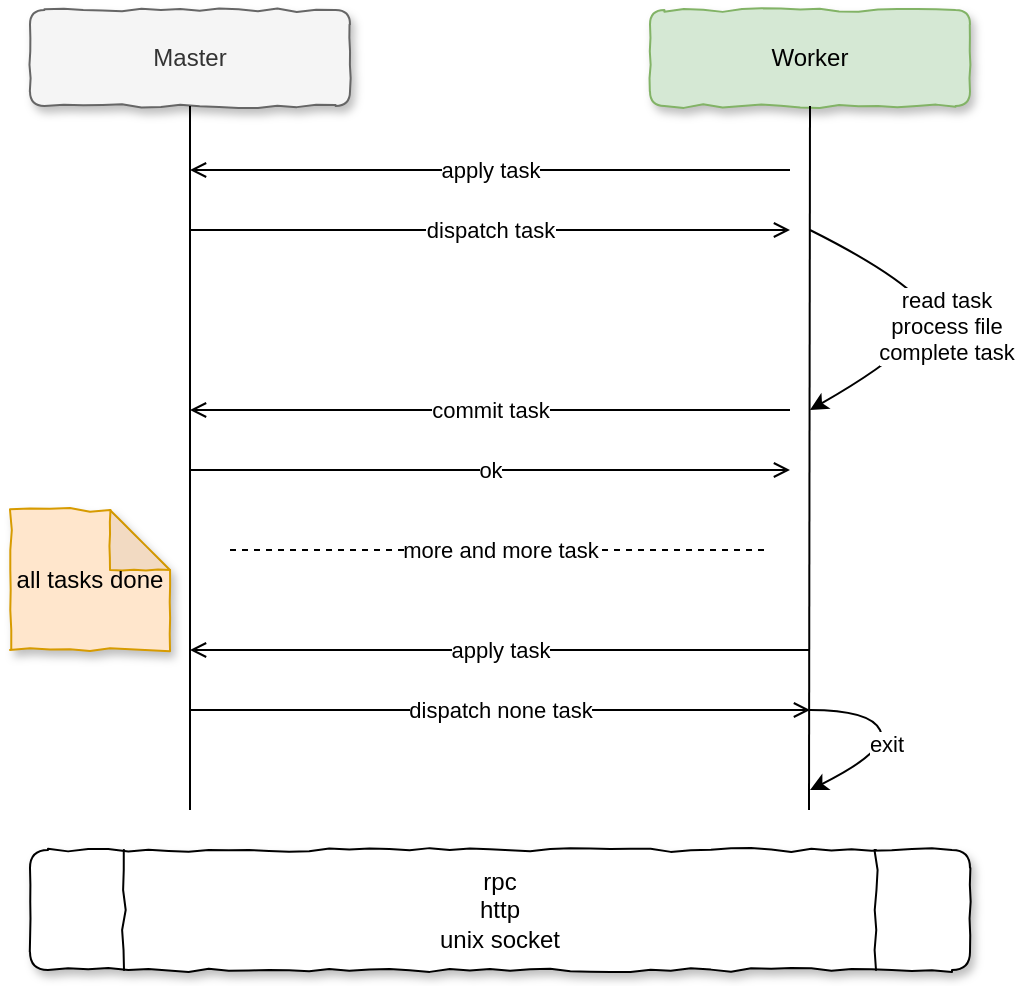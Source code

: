 <mxfile version="12.8.1" type="github"><diagram id="L2mmeiYhGpjPIgHk5sBL" name="第 1 页"><mxGraphModel dx="946" dy="591" grid="1" gridSize="10" guides="1" tooltips="1" connect="1" arrows="1" fold="1" page="1" pageScale="1" pageWidth="827" pageHeight="1169" math="0" shadow="0"><root><mxCell id="0"/><mxCell id="1" parent="0"/><mxCell id="6JlVYC3HcFH57QpwNrI0-1" value="Master" style="rounded=1;whiteSpace=wrap;html=1;strokeColor=#666666;shadow=1;comic=1;fillColor=#f5f5f5;fontColor=#333333;" vertex="1" parent="1"><mxGeometry x="120" y="70" width="160" height="48" as="geometry"/></mxCell><mxCell id="6JlVYC3HcFH57QpwNrI0-2" value="Worker" style="rounded=1;whiteSpace=wrap;html=1;strokeColor=#82b366;shadow=1;comic=1;fillColor=#d5e8d4;" vertex="1" parent="1"><mxGeometry x="430" y="70" width="160" height="48" as="geometry"/></mxCell><mxCell id="6JlVYC3HcFH57QpwNrI0-4" value="" style="endArrow=none;html=1;" edge="1" parent="1"><mxGeometry width="50" height="50" relative="1" as="geometry"><mxPoint x="200" y="470" as="sourcePoint"/><mxPoint x="200" y="118" as="targetPoint"/></mxGeometry></mxCell><mxCell id="6JlVYC3HcFH57QpwNrI0-5" value="" style="endArrow=none;html=1;entryX=0.5;entryY=1;entryDx=0;entryDy=0;" edge="1" parent="1" target="6JlVYC3HcFH57QpwNrI0-2"><mxGeometry width="50" height="50" relative="1" as="geometry"><mxPoint x="509.5" y="470" as="sourcePoint"/><mxPoint x="510" y="118" as="targetPoint"/></mxGeometry></mxCell><mxCell id="6JlVYC3HcFH57QpwNrI0-8" value="apply task" style="endArrow=open;html=1;endFill=0;" edge="1" parent="1"><mxGeometry width="50" height="50" relative="1" as="geometry"><mxPoint x="500" y="150" as="sourcePoint"/><mxPoint x="200" y="150" as="targetPoint"/></mxGeometry></mxCell><mxCell id="6JlVYC3HcFH57QpwNrI0-9" value="dispatch task" style="endArrow=open;html=1;endFill=0;" edge="1" parent="1"><mxGeometry width="50" height="50" relative="1" as="geometry"><mxPoint x="200" y="180" as="sourcePoint"/><mxPoint x="500" y="180" as="targetPoint"/></mxGeometry></mxCell><mxCell id="6JlVYC3HcFH57QpwNrI0-11" value="read task&lt;br&gt;process file&lt;br&gt;complete task" style="curved=1;endArrow=classic;html=1;" edge="1" parent="1"><mxGeometry width="50" height="50" relative="1" as="geometry"><mxPoint x="510" y="180" as="sourcePoint"/><mxPoint x="510" y="270" as="targetPoint"/><Array as="points"><mxPoint x="550" y="200"/><mxPoint x="580" y="230"/></Array></mxGeometry></mxCell><mxCell id="6JlVYC3HcFH57QpwNrI0-12" value="commit task" style="endArrow=open;html=1;endFill=0;" edge="1" parent="1"><mxGeometry width="50" height="50" relative="1" as="geometry"><mxPoint x="500" y="270" as="sourcePoint"/><mxPoint x="200" y="270" as="targetPoint"/></mxGeometry></mxCell><mxCell id="6JlVYC3HcFH57QpwNrI0-14" value="ok" style="endArrow=open;html=1;endFill=0;" edge="1" parent="1"><mxGeometry width="50" height="50" relative="1" as="geometry"><mxPoint x="200" y="300" as="sourcePoint"/><mxPoint x="500" y="300" as="targetPoint"/></mxGeometry></mxCell><mxCell id="6JlVYC3HcFH57QpwNrI0-15" value="more and more task" style="endArrow=none;dashed=1;html=1;" edge="1" parent="1"><mxGeometry width="50" height="50" relative="1" as="geometry"><mxPoint x="220" y="340" as="sourcePoint"/><mxPoint x="490" y="340" as="targetPoint"/></mxGeometry></mxCell><mxCell id="6JlVYC3HcFH57QpwNrI0-16" value="apply task" style="endArrow=open;html=1;endFill=0;exitX=0;exitY=0;exitDx=0;exitDy=30;exitPerimeter=0;" edge="1" parent="1"><mxGeometry width="50" height="50" relative="1" as="geometry"><mxPoint x="510" y="390" as="sourcePoint"/><mxPoint x="200" y="390" as="targetPoint"/></mxGeometry></mxCell><mxCell id="6JlVYC3HcFH57QpwNrI0-17" value="dispatch none task" style="endArrow=open;html=1;endFill=0;entryX=0;entryY=0;entryDx=0;entryDy=60;entryPerimeter=0;" edge="1" parent="1"><mxGeometry width="50" height="50" relative="1" as="geometry"><mxPoint x="200" y="420" as="sourcePoint"/><mxPoint x="510" y="420" as="targetPoint"/></mxGeometry></mxCell><mxCell id="6JlVYC3HcFH57QpwNrI0-19" value="rpc&lt;br&gt;http&lt;br&gt;unix socket" style="shape=process;whiteSpace=wrap;html=1;backgroundOutline=1;rounded=1;shadow=1;comic=1;" vertex="1" parent="1"><mxGeometry x="120" y="490" width="470" height="60" as="geometry"/></mxCell><mxCell id="6JlVYC3HcFH57QpwNrI0-25" value="exit" style="curved=1;endArrow=classic;html=1;" edge="1" parent="1"><mxGeometry width="50" height="50" relative="1" as="geometry"><mxPoint x="510" y="420" as="sourcePoint"/><mxPoint x="510" y="460" as="targetPoint"/><Array as="points"><mxPoint x="540" y="420"/><mxPoint x="550" y="440"/></Array></mxGeometry></mxCell><mxCell id="6JlVYC3HcFH57QpwNrI0-26" value="all tasks done" style="shape=note;whiteSpace=wrap;html=1;backgroundOutline=1;darkOpacity=0.05;rounded=1;shadow=1;comic=1;fillColor=#ffe6cc;strokeColor=#d79b00;" vertex="1" parent="1"><mxGeometry x="110" y="320" width="80" height="70" as="geometry"/></mxCell></root></mxGraphModel></diagram></mxfile>